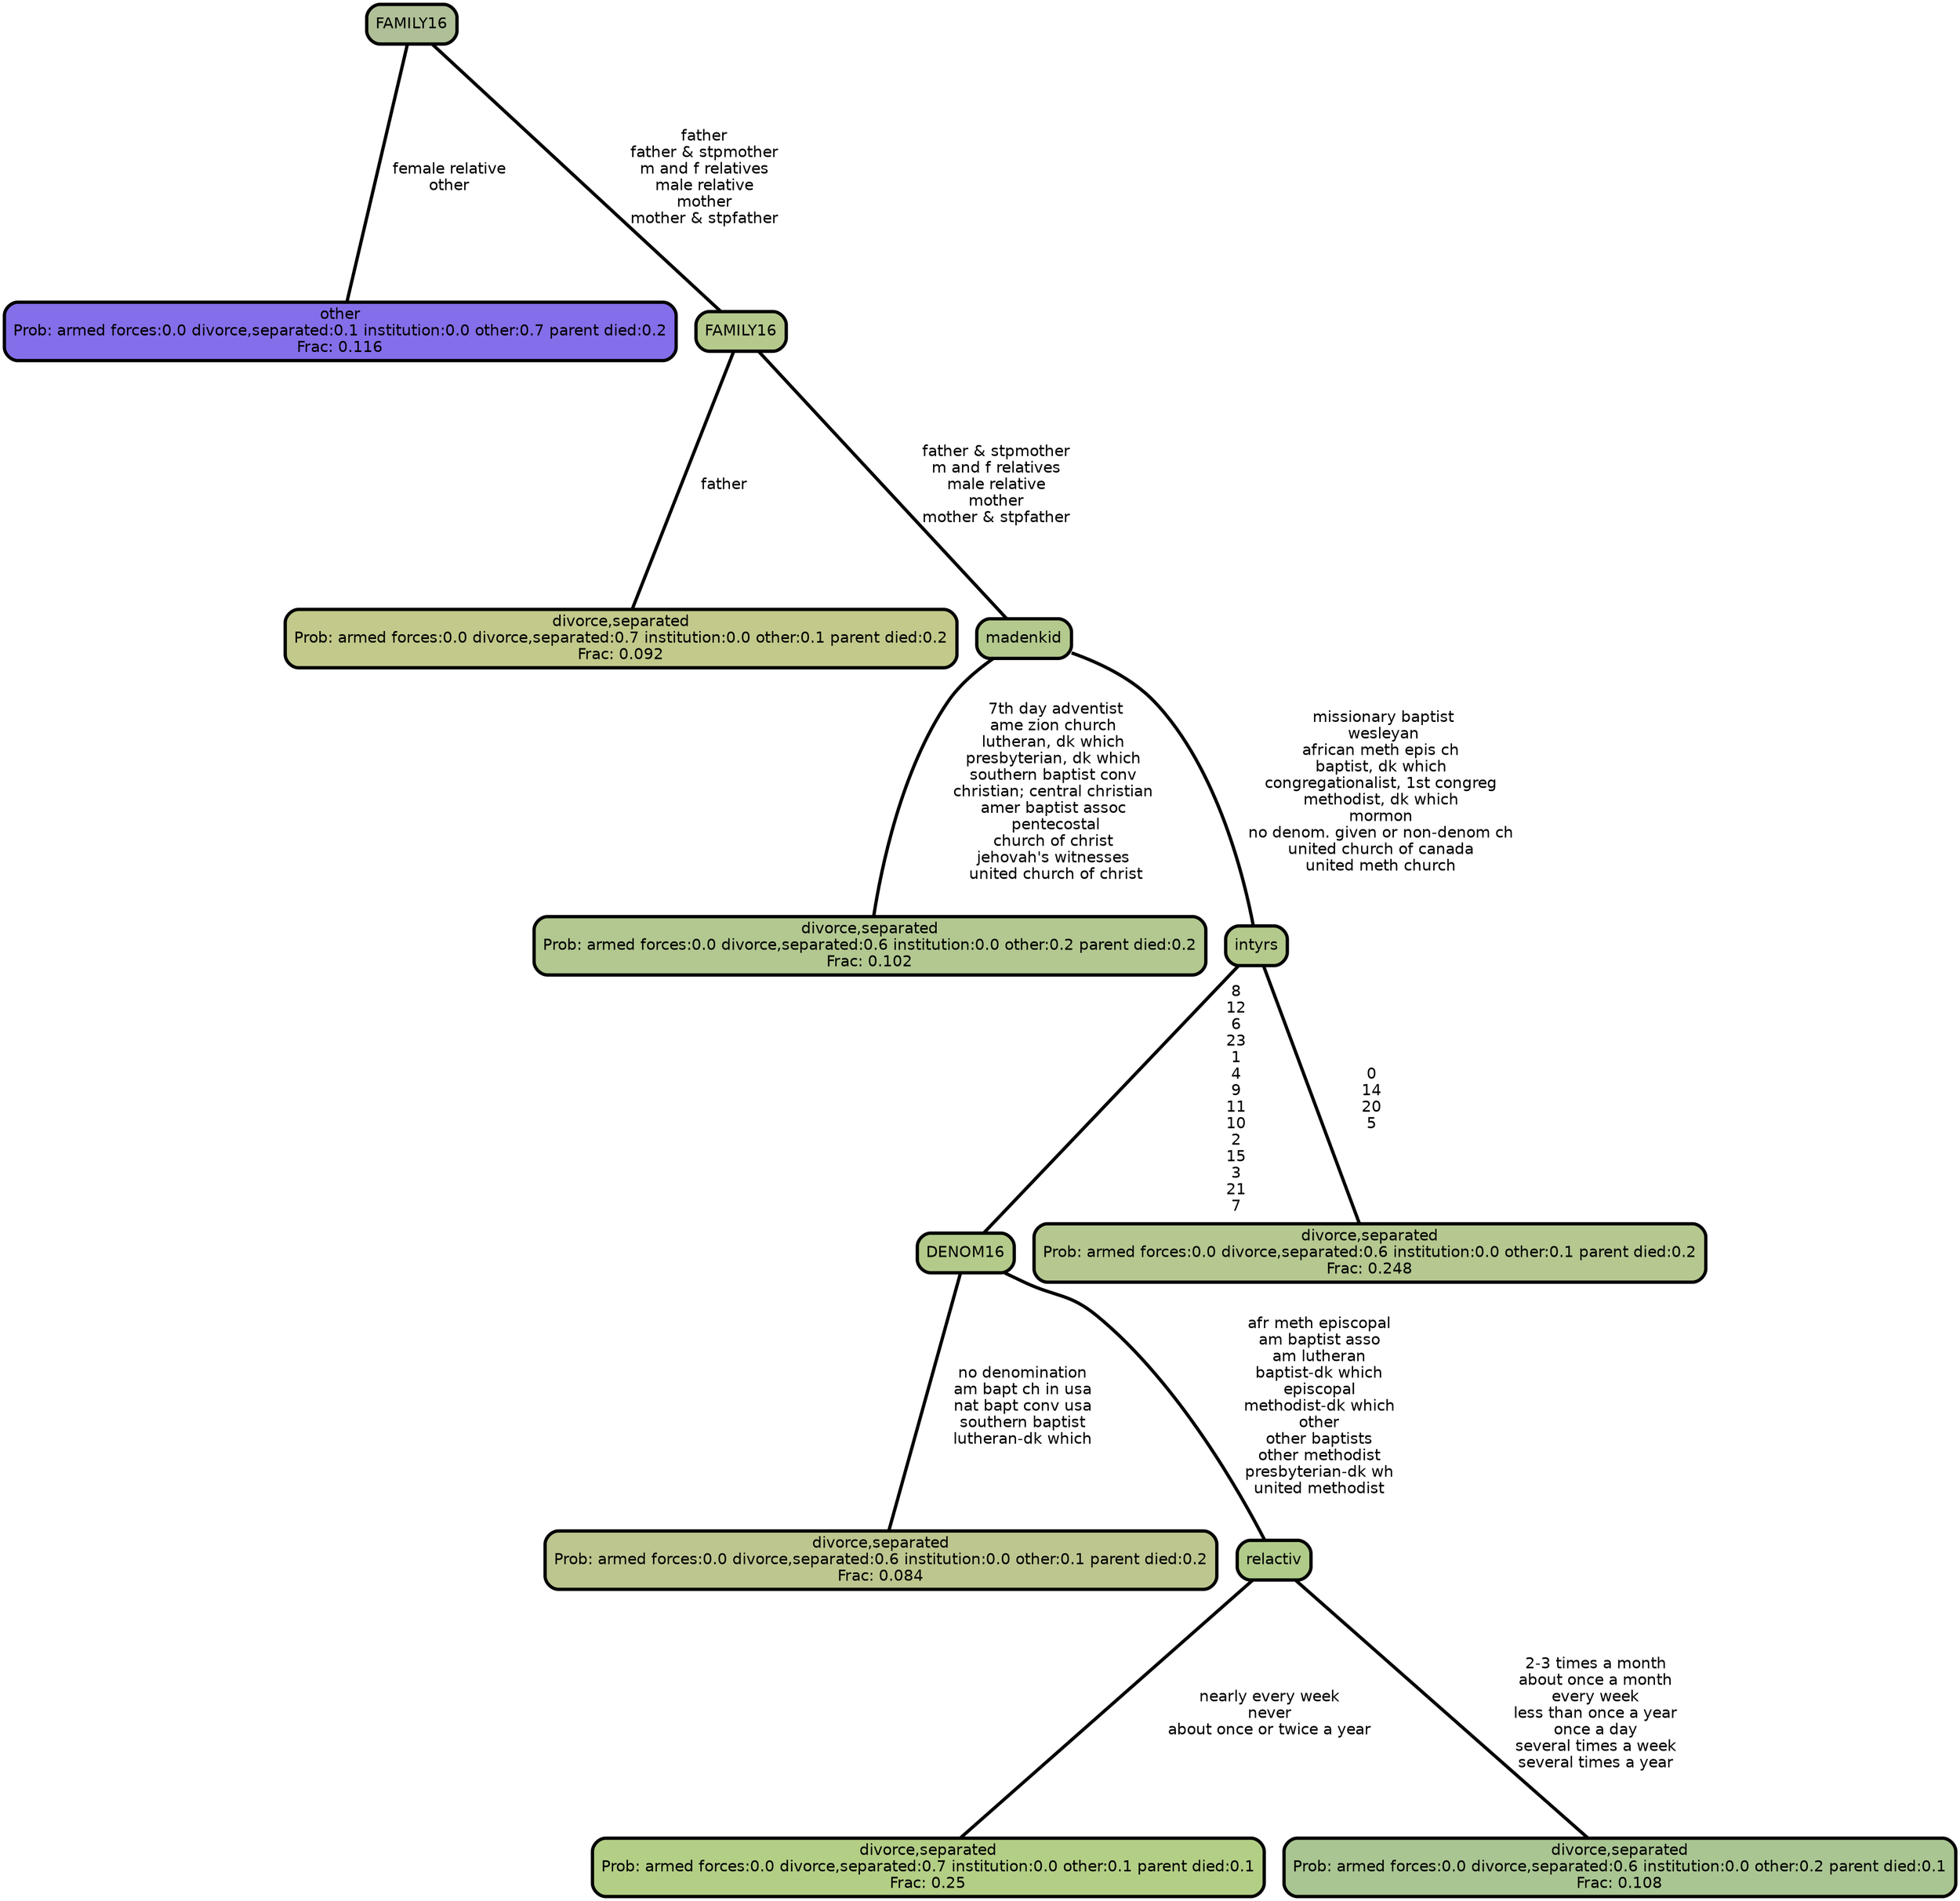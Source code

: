 graph Tree {
node [shape=box, style="filled, rounded",color="black",penwidth="3",fontcolor="black",                 fontname=helvetica] ;
graph [ranksep="0 equally", splines=straight,                 bgcolor=transparent, dpi=200] ;
edge [fontname=helvetica, color=black] ;
0 [label="other
Prob: armed forces:0.0 divorce,separated:0.1 institution:0.0 other:0.7 parent died:0.2
Frac: 0.116", fillcolor="#856ee9"] ;
1 [label="FAMILY16", fillcolor="#afbf97"] ;
2 [label="divorce,separated
Prob: armed forces:0.0 divorce,separated:0.7 institution:0.0 other:0.1 parent died:0.2
Frac: 0.092", fillcolor="#c2c98a"] ;
3 [label="FAMILY16", fillcolor="#b5c98c"] ;
4 [label="divorce,separated
Prob: armed forces:0.0 divorce,separated:0.6 institution:0.0 other:0.2 parent died:0.2
Frac: 0.102", fillcolor="#b2c890"] ;
5 [label="madenkid", fillcolor="#b3c98d"] ;
6 [label="divorce,separated
Prob: armed forces:0.0 divorce,separated:0.6 institution:0.0 other:0.1 parent died:0.2
Frac: 0.084", fillcolor="#bec68f"] ;
7 [label="DENOM16", fillcolor="#b3ca8a"] ;
8 [label="divorce,separated
Prob: armed forces:0.0 divorce,separated:0.7 institution:0.0 other:0.1 parent died:0.1
Frac: 0.25", fillcolor="#b3ce85"] ;
9 [label="relactiv", fillcolor="#b0cb89"] ;
10 [label="divorce,separated
Prob: armed forces:0.0 divorce,separated:0.6 institution:0.0 other:0.2 parent died:0.1
Frac: 0.108", fillcolor="#a9c591"] ;
11 [label="intyrs", fillcolor="#b4c98c"] ;
12 [label="divorce,separated
Prob: armed forces:0.0 divorce,separated:0.6 institution:0.0 other:0.1 parent died:0.2
Frac: 0.248", fillcolor="#b5c890"] ;
1 -- 0 [label=" female relative\n other",penwidth=3] ;
1 -- 3 [label=" father\n father & stpmother\n m and f relatives\n male relative\n mother\n mother & stpfather",penwidth=3] ;
3 -- 2 [label=" father",penwidth=3] ;
3 -- 5 [label=" father & stpmother\n m and f relatives\n male relative\n mother\n mother & stpfather",penwidth=3] ;
5 -- 4 [label="  7th day adventist\n ame zion church\n lutheran, dk which\n presbyterian, dk which\n southern baptist conv\n christian; central christian\n amer baptist assoc\n  pentecostal\n church of christ\n jehovah's witnesses\n  united church of christ",penwidth=3] ;
5 -- 11 [label="  missionary baptist\n  wesleyan\n african meth epis ch\n baptist, dk which\n congregationalist, 1st congreg\n methodist, dk which\n mormon\n no denom. given or non-denom ch\n united church of canada\n united meth church",penwidth=3] ;
7 -- 6 [label=" no denomination\n am bapt ch in usa\n nat bapt conv usa\n southern baptist\n lutheran-dk which",penwidth=3] ;
7 -- 9 [label=" afr meth episcopal\n am baptist asso\n am lutheran\n baptist-dk which\n episcopal\n methodist-dk which\n other\n other baptists\n other methodist\n presbyterian-dk wh\n united methodist",penwidth=3] ;
9 -- 8 [label=" nearly every week\n never\n about once or twice a year",penwidth=3] ;
9 -- 10 [label=" 2-3 times a month\n about once a month\n every week\n less than once a year\n once a day\n several times a week\n several times a year",penwidth=3] ;
11 -- 7 [label=" 8\n 12\n 6\n 23\n 1\n 4\n 9\n 11\n 10\n 2\n 15\n 3\n 21\n 7",penwidth=3] ;
11 -- 12 [label=" 0\n 14\n 20\n 5",penwidth=3] ;
{rank = same;}}